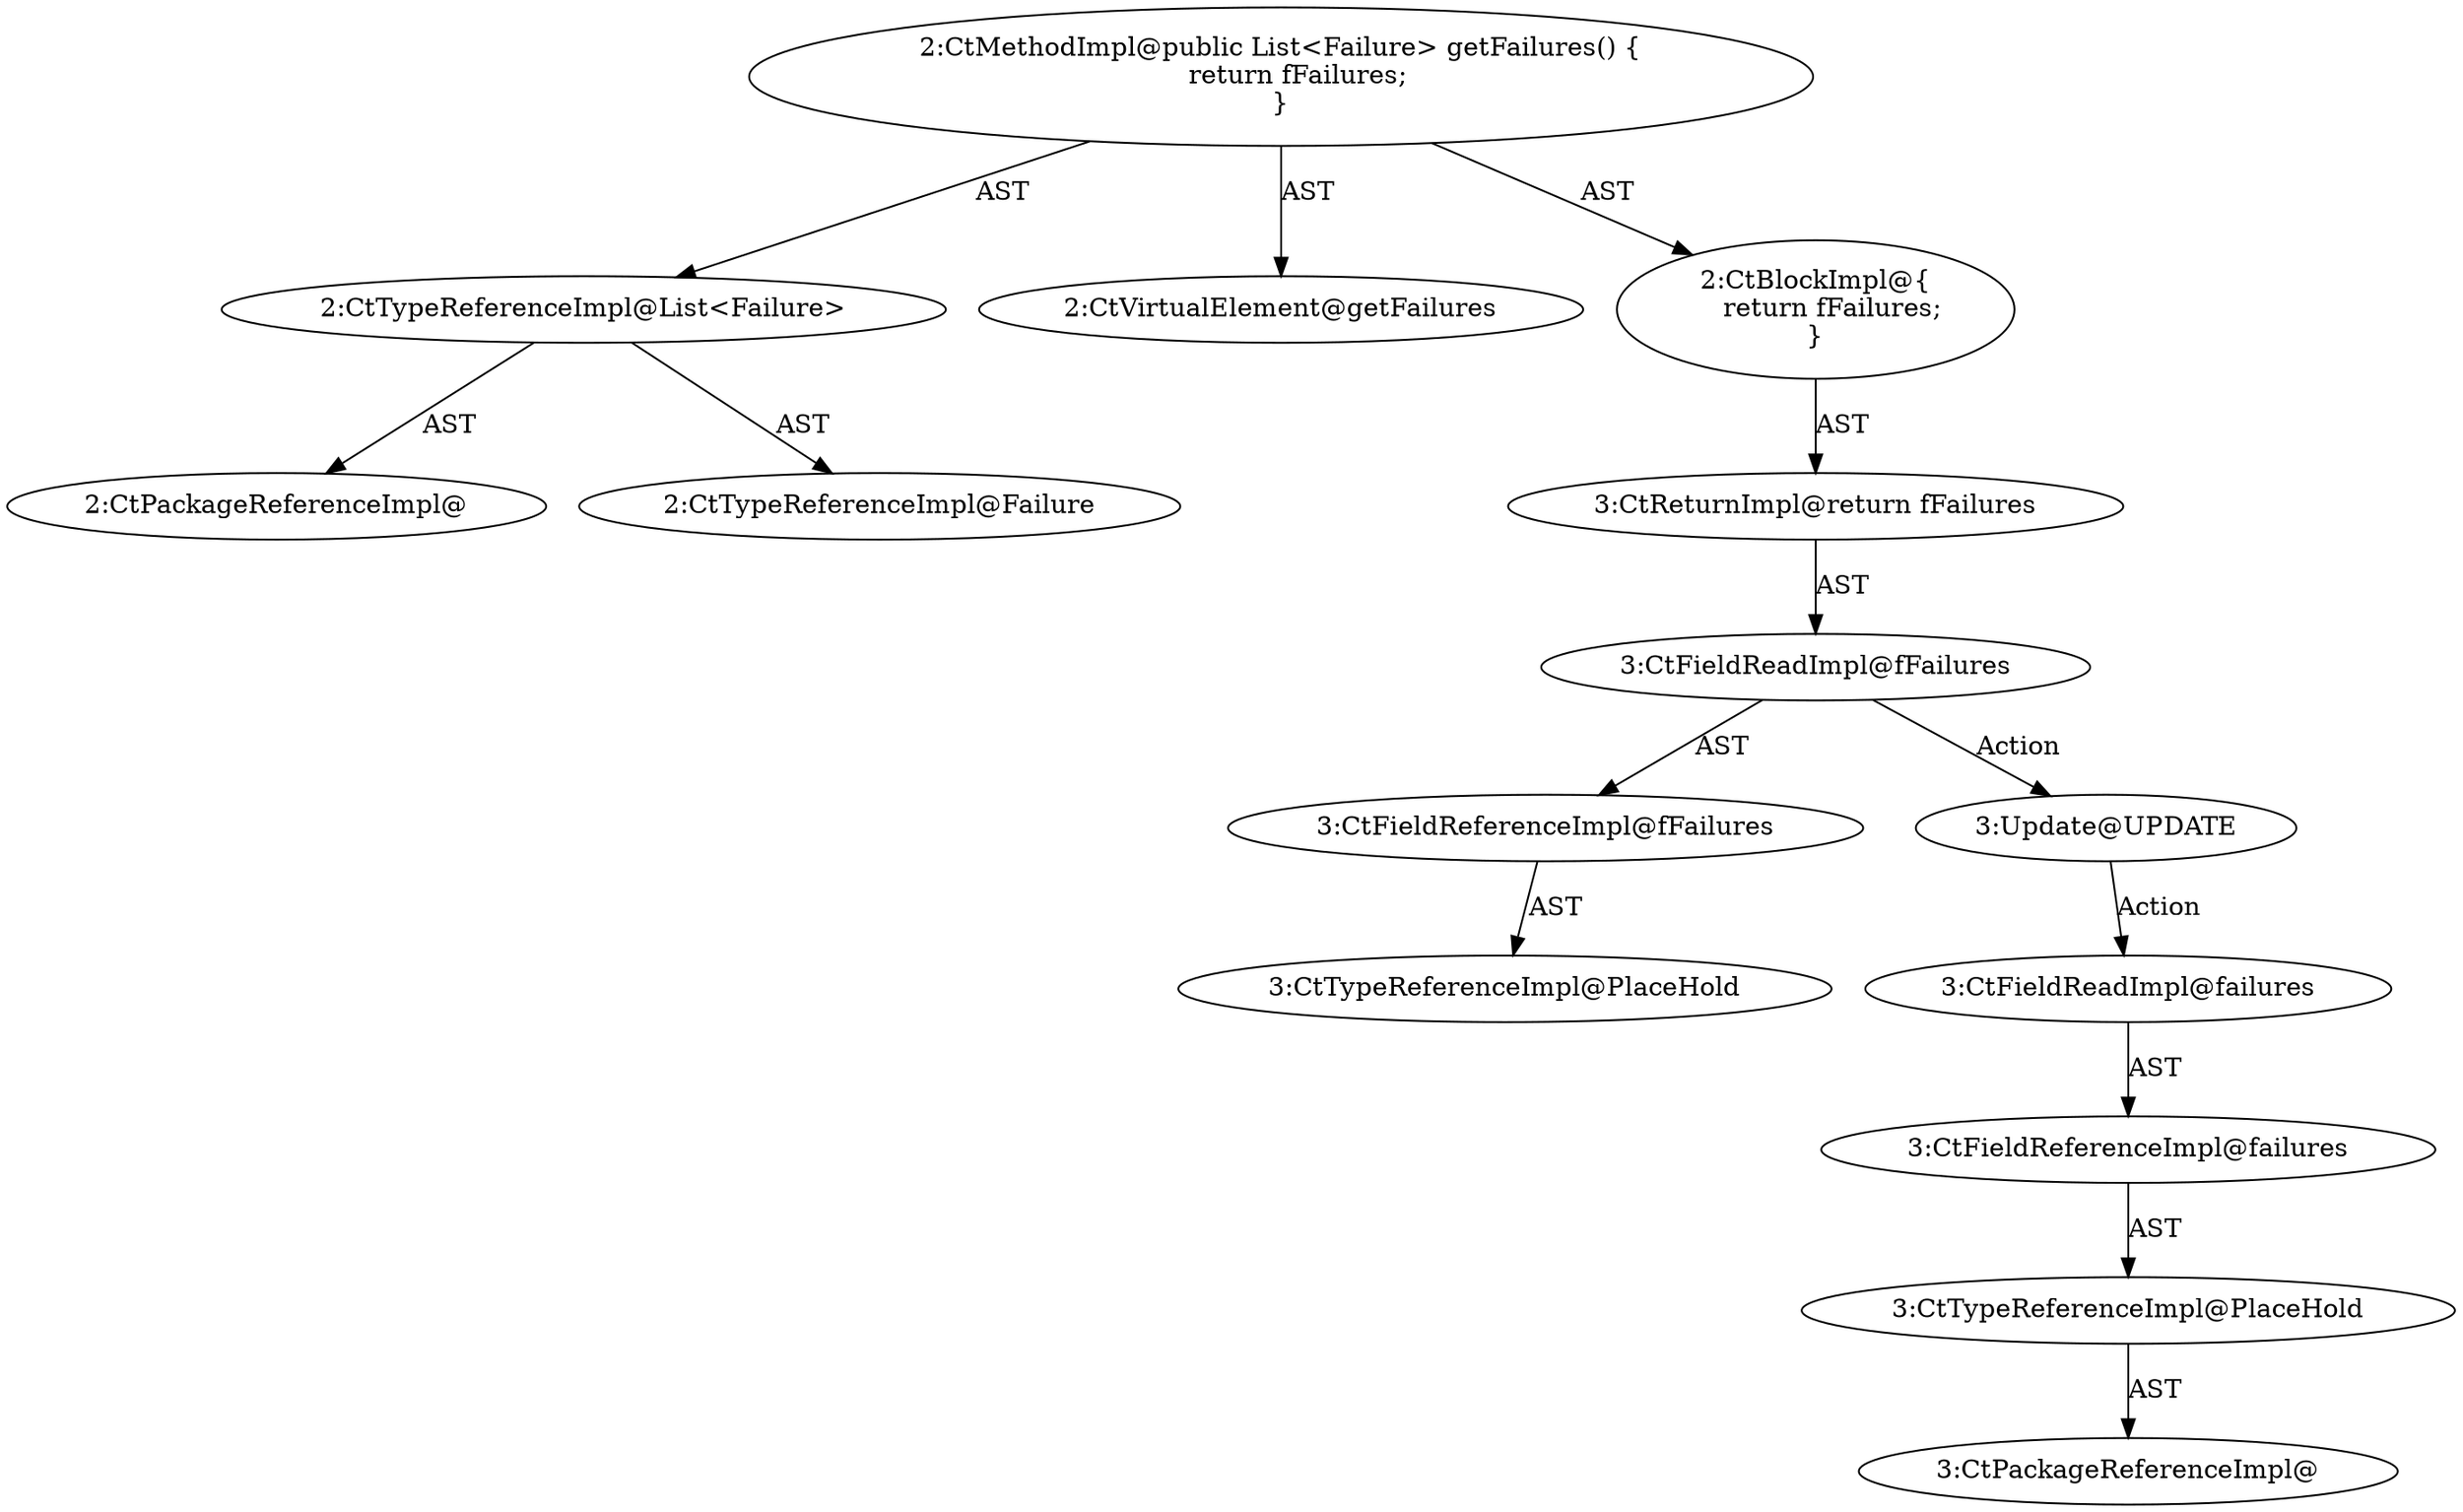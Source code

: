 digraph "getFailures#?" {
0 [label="2:CtTypeReferenceImpl@List<Failure>" shape=ellipse]
1 [label="2:CtPackageReferenceImpl@" shape=ellipse]
2 [label="2:CtTypeReferenceImpl@Failure" shape=ellipse]
3 [label="2:CtVirtualElement@getFailures" shape=ellipse]
4 [label="3:CtFieldReferenceImpl@fFailures" shape=ellipse]
5 [label="3:CtTypeReferenceImpl@PlaceHold" shape=ellipse]
6 [label="3:CtFieldReadImpl@fFailures" shape=ellipse]
7 [label="3:CtReturnImpl@return fFailures" shape=ellipse]
8 [label="2:CtBlockImpl@\{
    return fFailures;
\}" shape=ellipse]
9 [label="2:CtMethodImpl@public List<Failure> getFailures() \{
    return fFailures;
\}" shape=ellipse]
10 [label="3:Update@UPDATE" shape=ellipse]
11 [label="3:CtPackageReferenceImpl@" shape=ellipse]
12 [label="3:CtTypeReferenceImpl@PlaceHold" shape=ellipse]
13 [label="3:CtFieldReferenceImpl@failures" shape=ellipse]
14 [label="3:CtFieldReadImpl@failures" shape=ellipse]
0 -> 1 [label="AST"];
0 -> 2 [label="AST"];
4 -> 5 [label="AST"];
6 -> 4 [label="AST"];
6 -> 10 [label="Action"];
7 -> 6 [label="AST"];
8 -> 7 [label="AST"];
9 -> 3 [label="AST"];
9 -> 0 [label="AST"];
9 -> 8 [label="AST"];
10 -> 14 [label="Action"];
12 -> 11 [label="AST"];
13 -> 12 [label="AST"];
14 -> 13 [label="AST"];
}